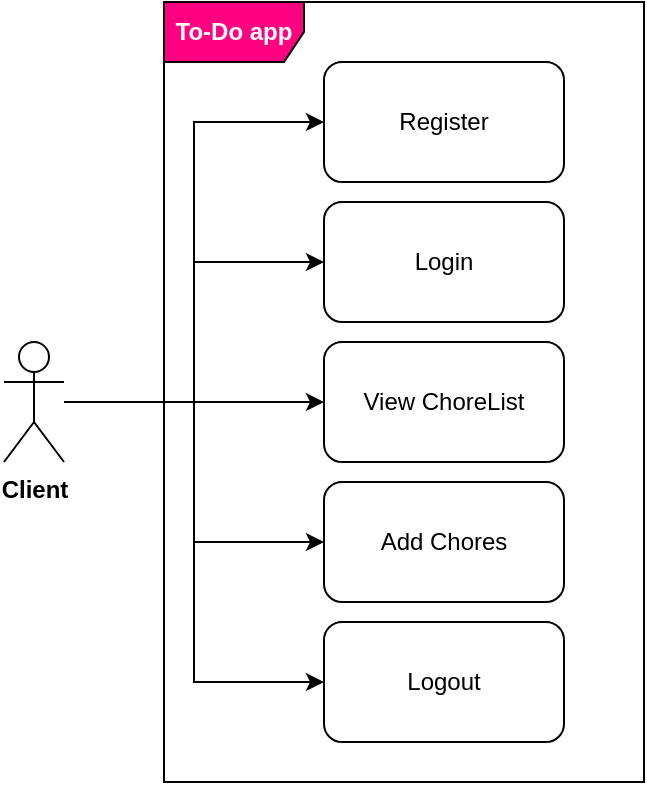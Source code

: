 <mxfile version="13.9.9" type="device"><diagram id="gi81MuAkTEGmAOKV4Uhx" name="Page-1"><mxGraphModel dx="1086" dy="806" grid="1" gridSize="10" guides="1" tooltips="1" connect="1" arrows="1" fold="1" page="1" pageScale="1" pageWidth="850" pageHeight="1100" math="0" shadow="0"><root><mxCell id="0"/><mxCell id="1" parent="0"/><mxCell id="Os_URDmFVc_8ifusauZu-28" value="&lt;font color=&quot;#ffffff&quot;&gt;&lt;b&gt;To-Do app&lt;/b&gt;&lt;/font&gt;" style="shape=umlFrame;whiteSpace=wrap;html=1;width=70;height=30;fillColor=#FF0080;" parent="1" vertex="1"><mxGeometry x="320" y="240" width="240" height="390" as="geometry"/></mxCell><mxCell id="Os_URDmFVc_8ifusauZu-23" style="edgeStyle=orthogonalEdgeStyle;rounded=0;orthogonalLoop=1;jettySize=auto;html=1;entryX=0;entryY=0.5;entryDx=0;entryDy=0;" parent="1" source="Os_URDmFVc_8ifusauZu-2" target="Os_URDmFVc_8ifusauZu-3" edge="1"><mxGeometry relative="1" as="geometry"/></mxCell><mxCell id="Os_URDmFVc_8ifusauZu-24" style="edgeStyle=orthogonalEdgeStyle;rounded=0;orthogonalLoop=1;jettySize=auto;html=1;entryX=0;entryY=0.5;entryDx=0;entryDy=0;" parent="1" source="Os_URDmFVc_8ifusauZu-2" target="Os_URDmFVc_8ifusauZu-4" edge="1"><mxGeometry relative="1" as="geometry"/></mxCell><mxCell id="Os_URDmFVc_8ifusauZu-25" style="edgeStyle=orthogonalEdgeStyle;rounded=0;orthogonalLoop=1;jettySize=auto;html=1;entryX=0;entryY=0.5;entryDx=0;entryDy=0;" parent="1" source="Os_URDmFVc_8ifusauZu-2" target="Os_URDmFVc_8ifusauZu-5" edge="1"><mxGeometry relative="1" as="geometry"/></mxCell><mxCell id="Os_URDmFVc_8ifusauZu-26" style="edgeStyle=orthogonalEdgeStyle;rounded=0;orthogonalLoop=1;jettySize=auto;html=1;entryX=0;entryY=0.5;entryDx=0;entryDy=0;" parent="1" source="Os_URDmFVc_8ifusauZu-2" target="Os_URDmFVc_8ifusauZu-21" edge="1"><mxGeometry relative="1" as="geometry"/></mxCell><mxCell id="Os_URDmFVc_8ifusauZu-27" style="edgeStyle=orthogonalEdgeStyle;rounded=0;orthogonalLoop=1;jettySize=auto;html=1;entryX=0;entryY=0.5;entryDx=0;entryDy=0;" parent="1" source="Os_URDmFVc_8ifusauZu-2" target="Os_URDmFVc_8ifusauZu-22" edge="1"><mxGeometry relative="1" as="geometry"/></mxCell><mxCell id="Os_URDmFVc_8ifusauZu-2" value="&lt;b&gt;Client&lt;/b&gt;" style="shape=umlActor;verticalLabelPosition=bottom;labelBackgroundColor=#ffffff;verticalAlign=top;html=1;outlineConnect=0;" parent="1" vertex="1"><mxGeometry x="240" y="410" width="30" height="60" as="geometry"/></mxCell><mxCell id="Os_URDmFVc_8ifusauZu-3" value="Register" style="rounded=1;whiteSpace=wrap;html=1;" parent="1" vertex="1"><mxGeometry x="400" y="270" width="120" height="60" as="geometry"/></mxCell><mxCell id="Os_URDmFVc_8ifusauZu-4" value="Login" style="rounded=1;whiteSpace=wrap;html=1;" parent="1" vertex="1"><mxGeometry x="400" y="340" width="120" height="60" as="geometry"/></mxCell><mxCell id="Os_URDmFVc_8ifusauZu-5" value="View ChoreList" style="rounded=1;whiteSpace=wrap;html=1;" parent="1" vertex="1"><mxGeometry x="400" y="410" width="120" height="60" as="geometry"/></mxCell><mxCell id="Os_URDmFVc_8ifusauZu-21" value="Add Chores" style="rounded=1;whiteSpace=wrap;html=1;" parent="1" vertex="1"><mxGeometry x="400" y="480" width="120" height="60" as="geometry"/></mxCell><mxCell id="Os_URDmFVc_8ifusauZu-22" value="Logout" style="rounded=1;whiteSpace=wrap;html=1;" parent="1" vertex="1"><mxGeometry x="400" y="550" width="120" height="60" as="geometry"/></mxCell></root></mxGraphModel></diagram></mxfile>